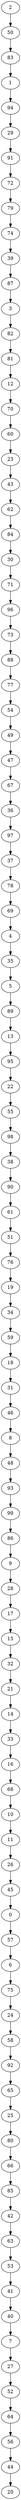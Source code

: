 digraph {
	0 [label = 0]
	1 [label = 1]
	2 [label = 2]
	3 [label = 3]
	4 [label = 4]
	5 [label = 5]
	6 [label = 6]
	7 [label = 7]
	8 [label = 8]
	9 [label = 9]
	10 [label = 10]
	11 [label = 11]
	12 [label = 12]
	13 [label = 13]
	14 [label = 14]
	15 [label = 15]
	16 [label = 16]
	17 [label = 17]
	18 [label = 18]
	19 [label = 19]
	20 [label = 20]
	21 [label = 21]
	22 [label = 22]
	23 [label = 23]
	24 [label = 24]
	25 [label = 25]
	26 [label = 26]
	27 [label = 27]
	28 [label = 28]
	29 [label = 29]
	30 [label = 30]
	31 [label = 31]
	32 [label = 32]
	33 [label = 33]
	34 [label = 34]
	35 [label = 35]
	36 [label = 36]
	37 [label = 37]
	38 [label = 38]
	39 [label = 39]
	40 [label = 40]
	41 [label = 41]
	42 [label = 42]
	43 [label = 43]
	44 [label = 44]
	45 [label = 45]
	46 [label = 46]
	47 [label = 47]
	48 [label = 48]
	49 [label = 49]
	50 [label = 50]
	51 [label = 51]
	52 [label = 52]
	53 [label = 53]
	54 [label = 54]
	55 [label = 55]
	56 [label = 56]
	57 [label = 57]
	58 [label = 58]
	59 [label = 59]
	60 [label = 60]
	61 [label = 61]
	62 [label = 62]
	63 [label = 63]
	64 [label = 64]
	65 [label = 65]
	66 [label = 66]
	67 [label = 67]
	68 [label = 68]
	69 [label = 69]
	70 [label = 70]
	71 [label = 71]
	72 [label = 72]
	73 [label = 73]
	74 [label = 74]
	75 [label = 75]
	76 [label = 76]
	77 [label = 77]
	78 [label = 78]
	79 [label = 79]
	80 [label = 80]
	81 [label = 81]
	82 [label = 82]
	83 [label = 83]
	84 [label = 84]
	85 [label = 85]
	86 [label = 86]
	87 [label = 87]
	88 [label = 88]
	89 [label = 89]
	90 [label = 90]
	91 [label = 91]
	92 [label = 92]
	93 [label = 93]
	94 [label = 94]
	95 [label = 95]
	96 [label = 96]
	97 [label = 97]
	98 [label = 98]
	99 [label = 99]
	2->50;
	50->83;
	83->1;
	1->94;
	94->29;
	29->91;
	91->72;
	72->79;
	79->74;
	74->39;
	39->87;
	87->3;
	3->82;
	82->81;
	81->12;
	12->70;
	70->60;
	60->23;
	23->43;
	43->62;
	62->84;
	84->30;
	30->71;
	71->96;
	96->73;
	73->88;
	88->77;
	77->54;
	54->49;
	49->47;
	47->67;
	67->36;
	36->97;
	97->37;
	37->78;
	78->69;
	69->4;
	4->35;
	35->5;
	5->89;
	89->13;
	13->95;
	95->22;
	22->55;
	55->98;
	98->38;
	38->90;
	90->61;
	61->51;
	51->76;
	76->19;
	19->34;
	34->59;
	59->18;
	18->31;
	31->46;
	46->8;
	8->48;
	48->93;
	93->99;
	99->86;
	86->9;
	9->28;
	28->17;
	17->15;
	15->32;
	32->21;
	21->14;
	14->33;
	33->16;
	16->68;
	68->10;
	10->11;
	11->26;
	26->45;
	45->0;
	0->57;
	57->6;
	6->75;
	75->24;
	24->58;
	58->92;
	92->65;
	65->25;
	25->80;
	80->66;
	66->85;
	85->42;
	42->63;
	63->53;
	53->41;
	41->40;
	40->7;
	7->27;
	27->52;
	52->64;
	64->56;
	56->44;
	44->20;
}